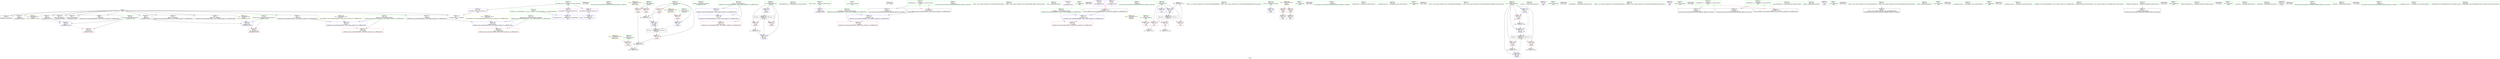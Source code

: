 digraph "SVFG" {
	label="SVFG";

	Node0x563b57dedda0 [shape=record,color=grey,label="{NodeID: 0\nNullPtr}"];
	Node0x563b57dedda0 -> Node0x563b57e05780[style=solid];
	Node0x563b57dedda0 -> Node0x563b57e05880[style=solid];
	Node0x563b57dedda0 -> Node0x563b57e05950[style=solid];
	Node0x563b57dedda0 -> Node0x563b57e05a20[style=solid];
	Node0x563b57dedda0 -> Node0x563b57e05af0[style=solid];
	Node0x563b57dedda0 -> Node0x563b57e05bc0[style=solid];
	Node0x563b57dedda0 -> Node0x563b57e05c90[style=solid];
	Node0x563b57dedda0 -> Node0x563b57e05d60[style=solid];
	Node0x563b57dedda0 -> Node0x563b57e05e30[style=solid];
	Node0x563b57dedda0 -> Node0x563b57e05f00[style=solid];
	Node0x563b57dedda0 -> Node0x563b57e05fd0[style=solid];
	Node0x563b57dedda0 -> Node0x563b57e09660[style=solid];
	Node0x563b57e21470 [shape=record,color=black,label="{NodeID: 263\n45 = PHI()\n}"];
	Node0x563b57e038b0 [shape=record,color=red,label="{NodeID: 97\n91\<--67\nsel\<--ehselector.slot\n__cxx_global_var_init.1\n}"];
	Node0x563b57e01790 [shape=record,color=green,label="{NodeID: 14\n146\<--1\n\<--dummyObj\nCan only get source location for instruction, argument, global var or function.}"];
	Node0x563b57e04410 [shape=record,color=red,label="{NodeID: 111\n207\<--182\n\<--l1\n_Z5solvev\n}"];
	Node0x563b57e04410 -> Node0x563b57e0f630[style=solid];
	Node0x563b57e02590 [shape=record,color=green,label="{NodeID: 28\n63\<--64\nref.tmp\<--ref.tmp_field_insensitive\n__cxx_global_var_init.1\n}"];
	Node0x563b57e09aa0 [shape=record,color=blue,label="{NodeID: 125\n127\<--136\nnrvo\<--\n_ZStplIcSt11char_traitsIcESaIcEENSt7__cxx1112basic_stringIT_T0_T1_EERKS8_PKS5_\n}"];
	Node0x563b57e09aa0 -> Node0x563b57e09b70[style=dashed];
	Node0x563b57e03240 [shape=record,color=green,label="{NodeID: 42\n131\<--132\nehselector.slot\<--ehselector.slot_field_insensitive\n_ZStplIcSt11char_traitsIcESaIcEENSt7__cxx1112basic_stringIT_T0_T1_EERKS8_PKS5_\n}"];
	Node0x563b57e03240 -> Node0x563b57e03cc0[style=solid];
	Node0x563b57e03240 -> Node0x563b57e09d10[style=solid];
	Node0x563b57e16340 [shape=record,color=black,label="{NodeID: 222\nMR_26V_3 = PHI(MR_26V_4, MR_26V_2, )\npts\{185 \}\n}"];
	Node0x563b57e16340 -> Node0x563b57e044e0[style=dashed];
	Node0x563b57e16340 -> Node0x563b57e045b0[style=dashed];
	Node0x563b57e16340 -> Node0x563b57e0a1f0[style=dashed];
	Node0x563b57e04f10 [shape=record,color=green,label="{NodeID: 56\n231\<--232\n_ZNSolsEPFRSoS_E\<--_ZNSolsEPFRSoS_E_field_insensitive\n}"];
	Node0x563b57e18680 [shape=record,color=yellow,style=double,label="{NodeID: 236\n12V_1 = ENCHI(MR_12V_0)\npts\{130 \}\nFun[_ZStplIcSt11char_traitsIcESaIcEENSt7__cxx1112basic_stringIT_T0_T1_EERKS8_PKS5_]}"];
	Node0x563b57e18680 -> Node0x563b57e09c40[style=dashed];
	Node0x563b57e05bc0 [shape=record,color=black,label="{NodeID: 70\n93\<--3\nlpad.val1\<--dummyVal\n__cxx_global_var_init.1\n}"];
	Node0x563b57e06810 [shape=record,color=purple,label="{NodeID: 84\n44\<--4\n\<--_ZStL8__ioinit\n__cxx_global_var_init\n}"];
	Node0x563b57e00fa0 [shape=record,color=green,label="{NodeID: 1\n7\<--1\n__dso_handle\<--dummyObj\nGlob }"];
	Node0x563b57e21570 [shape=record,color=black,label="{NodeID: 264\n117 = PHI()\n}"];
	Node0x563b57e03980 [shape=record,color=red,label="{NodeID: 98\n137\<--123\n\<--__lhs.addr\n_ZStplIcSt11char_traitsIcESaIcEENSt7__cxx1112basic_stringIT_T0_T1_EERKS8_PKS5_\n}"];
	Node0x563b57e01890 [shape=record,color=green,label="{NodeID: 15\n192\<--1\n\<--dummyObj\nCan only get source location for instruction, argument, global var or function.}"];
	Node0x563b57e044e0 [shape=record,color=red,label="{NodeID: 112\n216\<--184\n\<--res\n_Z5solvev\n}"];
	Node0x563b57e044e0 -> Node0x563b57e0f4f0[style=solid];
	Node0x563b57e02660 [shape=record,color=green,label="{NodeID: 29\n65\<--66\nexn.slot\<--exn.slot_field_insensitive\n__cxx_global_var_init.1\n}"];
	Node0x563b57e02660 -> Node0x563b57e037e0[style=solid];
	Node0x563b57e02660 -> Node0x563b57e09760[style=solid];
	Node0x563b57e09b70 [shape=record,color=blue,label="{NodeID: 126\n127\<--146\nnrvo\<--\n_ZStplIcSt11char_traitsIcESaIcEENSt7__cxx1112basic_stringIT_T0_T1_EERKS8_PKS5_\n}"];
	Node0x563b57e09b70 -> Node0x563b57e03b20[style=dashed];
	Node0x563b57e03310 [shape=record,color=green,label="{NodeID: 43\n139\<--140\n_ZNSt7__cxx1112basic_stringIcSt11char_traitsIcESaIcEEC1ERKS4_\<--_ZNSt7__cxx1112basic_stringIcSt11char_traitsIcESaIcEEC1ERKS4__field_insensitive\n}"];
	Node0x563b57e05010 [shape=record,color=green,label="{NodeID: 57\n245\<--246\nmain\<--main_field_insensitive\n}"];
	Node0x563b57e18760 [shape=record,color=yellow,style=double,label="{NodeID: 237\n14V_1 = ENCHI(MR_14V_0)\npts\{132 \}\nFun[_ZStplIcSt11char_traitsIcESaIcEENSt7__cxx1112basic_stringIT_T0_T1_EERKS8_PKS5_]}"];
	Node0x563b57e18760 -> Node0x563b57e09d10[style=dashed];
	Node0x563b57e05c90 [shape=record,color=black,label="{NodeID: 71\n149\<--3\n\<--dummyVal\n_ZStplIcSt11char_traitsIcESaIcEENSt7__cxx1112basic_stringIT_T0_T1_EERKS8_PKS5_\n}"];
	Node0x563b57e068e0 [shape=record,color=purple,label="{NodeID: 85\n72\<--11\n\<--.str\n__cxx_global_var_init.1\n}"];
	Node0x563b57e01030 [shape=record,color=green,label="{NodeID: 2\n11\<--1\n.str\<--dummyObj\nGlob }"];
	Node0x563b57e21670 [shape=record,color=black,label="{NodeID: 265\n169 = PHI()\n}"];
	Node0x563b57e03a50 [shape=record,color=red,label="{NodeID: 99\n141\<--125\n\<--__rhs.addr\n_ZStplIcSt11char_traitsIcESaIcEENSt7__cxx1112basic_stringIT_T0_T1_EERKS8_PKS5_\n}"];
	Node0x563b57e01990 [shape=record,color=green,label="{NodeID: 16\n204\<--1\n\<--dummyObj\nCan only get source location for instruction, argument, global var or function.}"];
	Node0x563b57e045b0 [shape=record,color=red,label="{NodeID: 113\n224\<--184\n\<--res\n_Z5solvev\n}"];
	Node0x563b57e02730 [shape=record,color=green,label="{NodeID: 30\n67\<--68\nehselector.slot\<--ehselector.slot_field_insensitive\n__cxx_global_var_init.1\n}"];
	Node0x563b57e02730 -> Node0x563b57e038b0[style=solid];
	Node0x563b57e02730 -> Node0x563b57e09830[style=solid];
	Node0x563b57e07f00 [shape=record,color=grey,label="{NodeID: 210\n283 = Binary(282, 204, )\n}"];
	Node0x563b57e07f00 -> Node0x563b57e0a530[style=solid];
	Node0x563b57e09c40 [shape=record,color=blue,label="{NodeID: 127\n129\<--150\nexn.slot\<--\n_ZStplIcSt11char_traitsIcESaIcEENSt7__cxx1112basic_stringIT_T0_T1_EERKS8_PKS5_\n}"];
	Node0x563b57e09c40 -> Node0x563b57e03bf0[style=dashed];
	Node0x563b57e03410 [shape=record,color=green,label="{NodeID: 44\n143\<--144\n_ZNSt7__cxx1112basic_stringIcSt11char_traitsIcESaIcEE6appendEPKc\<--_ZNSt7__cxx1112basic_stringIcSt11char_traitsIcESaIcEE6appendEPKc_field_insensitive\n}"];
	Node0x563b57e16d40 [shape=record,color=black,label="{NodeID: 224\nMR_24V_3 = PHI(MR_24V_4, MR_24V_2, )\npts\{183 \}\n}"];
	Node0x563b57e16d40 -> Node0x563b57e04340[style=dashed];
	Node0x563b57e16d40 -> Node0x563b57e04410[style=dashed];
	Node0x563b57e16d40 -> Node0x563b57e0a050[style=dashed];
	Node0x563b57e05110 [shape=record,color=green,label="{NodeID: 58\n248\<--249\nretval\<--retval_field_insensitive\nmain\n}"];
	Node0x563b57e05110 -> Node0x563b57e0a390[style=solid];
	Node0x563b57e18840 [shape=record,color=yellow,style=double,label="{NodeID: 238\n28V_1 = ENCHI(MR_28V_0)\npts\{1 \}\nFun[main]}"];
	Node0x563b57e18840 -> Node0x563b57e070c0[style=dashed];
	Node0x563b57e18840 -> Node0x563b57e07190[style=dashed];
	Node0x563b57e05d60 [shape=record,color=black,label="{NodeID: 72\n150\<--3\n\<--dummyVal\n_ZStplIcSt11char_traitsIcESaIcEENSt7__cxx1112basic_stringIT_T0_T1_EERKS8_PKS5_\n}"];
	Node0x563b57e05d60 -> Node0x563b57e09c40[style=solid];
	Node0x563b57e069b0 [shape=record,color=purple,label="{NodeID: 86\n113\<--16\n\<--.str.3\n__cxx_global_var_init.2\n|{<s0>8}}"];
	Node0x563b57e069b0:s0 -> Node0x563b57e224a0[style=solid,color=red];
	Node0x563b57e010c0 [shape=record,color=green,label="{NodeID: 3\n16\<--1\n.str.3\<--dummyObj\nGlob }"];
	Node0x563b57e21770 [shape=record,color=black,label="{NodeID: 266\n186 = PHI()\n}"];
	Node0x563b57e03b20 [shape=record,color=red,label="{NodeID: 100\n147\<--127\nnrvo.val\<--nrvo\n_ZStplIcSt11char_traitsIcESaIcEENSt7__cxx1112basic_stringIT_T0_T1_EERKS8_PKS5_\n}"];
	Node0x563b57e01a90 [shape=record,color=green,label="{NodeID: 17\n221\<--1\n\<--dummyObj\nCan only get source location for instruction, argument, global var or function.}"];
	Node0x563b57e04680 [shape=record,color=red,label="{NodeID: 114\n271\<--250\n\<--tst\nmain\n}"];
	Node0x563b57e04680 -> Node0x563b57e0ff30[style=solid];
	Node0x563b57e02800 [shape=record,color=green,label="{NodeID: 31\n70\<--71\n_ZNSaIcEC1Ev\<--_ZNSaIcEC1Ev_field_insensitive\n}"];
	Node0x563b57e08080 [shape=record,color=grey,label="{NodeID: 211\n275 = Binary(274, 204, )\n}"];
	Node0x563b57e09d10 [shape=record,color=blue,label="{NodeID: 128\n131\<--152\nehselector.slot\<--\n_ZStplIcSt11char_traitsIcESaIcEENSt7__cxx1112basic_stringIT_T0_T1_EERKS8_PKS5_\n}"];
	Node0x563b57e09d10 -> Node0x563b57e03cc0[style=dashed];
	Node0x563b57e03510 [shape=record,color=green,label="{NodeID: 45\n164\<--165\n__cxx_global_var_init.4\<--__cxx_global_var_init.4_field_insensitive\n}"];
	Node0x563b57e17240 [shape=record,color=yellow,style=double,label="{NodeID: 225\n16V_1 = ENCHI(MR_16V_0)\npts\{175 \}\nFun[_Z5solvev]}"];
	Node0x563b57e17240 -> Node0x563b57e03d90[style=dashed];
	Node0x563b57e051e0 [shape=record,color=green,label="{NodeID: 59\n250\<--251\ntst\<--tst_field_insensitive\nmain\n}"];
	Node0x563b57e051e0 -> Node0x563b57e04680[style=solid];
	Node0x563b57e05e30 [shape=record,color=black,label="{NodeID: 73\n152\<--3\n\<--dummyVal\n_ZStplIcSt11char_traitsIcESaIcEENSt7__cxx1112basic_stringIT_T0_T1_EERKS8_PKS5_\n}"];
	Node0x563b57e05e30 -> Node0x563b57e09d10[style=solid];
	Node0x563b57e06a80 [shape=record,color=purple,label="{NodeID: 87\n167\<--21\n\<--.str.5\n__cxx_global_var_init.4\n|{<s0>14}}"];
	Node0x563b57e06a80:s0 -> Node0x563b57e224a0[style=solid,color=red];
	Node0x563b57e01150 [shape=record,color=green,label="{NodeID: 4\n21\<--1\n.str.5\<--dummyObj\nGlob }"];
	Node0x563b57e218d0 [shape=record,color=black,label="{NodeID: 267\n189 = PHI()\n}"];
	Node0x563b57e03bf0 [shape=record,color=red,label="{NodeID: 101\n159\<--129\nexn\<--exn.slot\n_ZStplIcSt11char_traitsIcESaIcEENSt7__cxx1112basic_stringIT_T0_T1_EERKS8_PKS5_\n}"];
	Node0x563b57e01b90 [shape=record,color=green,label="{NodeID: 18\n4\<--6\n_ZStL8__ioinit\<--_ZStL8__ioinit_field_insensitive\nGlob }"];
	Node0x563b57e01b90 -> Node0x563b57e06810[style=solid];
	Node0x563b57e04750 [shape=record,color=red,label="{NodeID: 115\n270\<--252\n\<--i\nmain\n}"];
	Node0x563b57e04750 -> Node0x563b57e0ff30[style=solid];
	Node0x563b57e02900 [shape=record,color=green,label="{NodeID: 32\n74\<--75\n_ZNSt7__cxx1112basic_stringIcSt11char_traitsIcESaIcEEC1EPKcRKS3_\<--_ZNSt7__cxx1112basic_stringIcSt11char_traitsIcESaIcEEC1EPKcRKS3__field_insensitive\n}"];
	Node0x563b57e0f4f0 [shape=record,color=grey,label="{NodeID: 212\n217 = Binary(216, 204, )\n}"];
	Node0x563b57e0f4f0 -> Node0x563b57e0a1f0[style=solid];
	Node0x563b57e09de0 [shape=record,color=blue,label="{NodeID: 129\n180\<--192\ncnt\<--\n_Z5solvev\n}"];
	Node0x563b57e09de0 -> Node0x563b57e040d0[style=dashed];
	Node0x563b57e09de0 -> Node0x563b57e09f80[style=dashed];
	Node0x563b57e09de0 -> Node0x563b57e15e40[style=dashed];
	Node0x563b57e03610 [shape=record,color=green,label="{NodeID: 46\n171\<--172\n_Z5solvev\<--_Z5solvev_field_insensitive\n}"];
	Node0x563b57e17d60 [shape=record,color=yellow,style=double,label="{NodeID: 226\n18V_1 = ENCHI(MR_18V_0)\npts\{177 \}\nFun[_Z5solvev]}"];
	Node0x563b57e17d60 -> Node0x563b57e03e60[style=dashed];
	Node0x563b57e052b0 [shape=record,color=green,label="{NodeID: 60\n252\<--253\ni\<--i_field_insensitive\nmain\n}"];
	Node0x563b57e052b0 -> Node0x563b57e04750[style=solid];
	Node0x563b57e052b0 -> Node0x563b57e092c0[style=solid];
	Node0x563b57e052b0 -> Node0x563b57e09390[style=solid];
	Node0x563b57e052b0 -> Node0x563b57e0a460[style=solid];
	Node0x563b57e052b0 -> Node0x563b57e0a530[style=solid];
	Node0x563b57e18a30 [shape=record,color=yellow,style=double,label="{NodeID: 240\n32V_1 = ENCHI(MR_32V_0)\npts\{251 \}\nFun[main]}"];
	Node0x563b57e18a30 -> Node0x563b57e04680[style=dashed];
	Node0x563b57e05f00 [shape=record,color=black,label="{NodeID: 74\n161\<--3\nlpad.val\<--dummyVal\n_ZStplIcSt11char_traitsIcESaIcEENSt7__cxx1112basic_stringIT_T0_T1_EERKS8_PKS5_\n}"];
	Node0x563b57e06b50 [shape=record,color=purple,label="{NodeID: 88\n259\<--25\n\<--.str.6\nmain\n}"];
	Node0x563b57e011e0 [shape=record,color=green,label="{NodeID: 5\n23\<--1\n_ZSt3cin\<--dummyObj\nGlob }"];
	Node0x563b57e219d0 [shape=record,color=black,label="{NodeID: 268\n190 = PHI()\n}"];
	Node0x563b57e03cc0 [shape=record,color=red,label="{NodeID: 102\n160\<--131\nsel\<--ehselector.slot\n_ZStplIcSt11char_traitsIcESaIcEENSt7__cxx1112basic_stringIT_T0_T1_EERKS8_PKS5_\n}"];
	Node0x563b57e01c90 [shape=record,color=green,label="{NodeID: 19\n8\<--10\n_ZL4taskB5cxx11\<--_ZL4taskB5cxx11_field_insensitive\nGlob |{|<s1>8|<s2>14}}"];
	Node0x563b57e01c90 -> Node0x563b57e060a0[style=solid];
	Node0x563b57e01c90:s1 -> Node0x563b57e22350[style=solid,color=red];
	Node0x563b57e01c90:s2 -> Node0x563b57e22350[style=solid,color=red];
	Node0x563b57e092c0 [shape=record,color=red,label="{NodeID: 116\n274\<--252\n\<--i\nmain\n}"];
	Node0x563b57e092c0 -> Node0x563b57e08080[style=solid];
	Node0x563b57e02a00 [shape=record,color=green,label="{NodeID: 33\n77\<--78\n_ZNSaIcED1Ev\<--_ZNSaIcED1Ev_field_insensitive\n}"];
	Node0x563b57e0f630 [shape=record,color=grey,label="{NodeID: 213\n208 = Binary(207, 206, )\n}"];
	Node0x563b57e0f630 -> Node0x563b57e0a050[style=solid];
	Node0x563b57e09eb0 [shape=record,color=blue,label="{NodeID: 130\n182\<--193\nl1\<--\n_Z5solvev\n}"];
	Node0x563b57e09eb0 -> Node0x563b57e16d40[style=dashed];
	Node0x563b57e03710 [shape=record,color=green,label="{NodeID: 47\n174\<--175\nl\<--l_field_insensitive\n_Z5solvev\n}"];
	Node0x563b57e03710 -> Node0x563b57e03d90[style=solid];
	Node0x563b57e17e40 [shape=record,color=yellow,style=double,label="{NodeID: 227\n20V_1 = ENCHI(MR_20V_0)\npts\{179 \}\nFun[_Z5solvev]}"];
	Node0x563b57e17e40 -> Node0x563b57e03f30[style=dashed];
	Node0x563b57e17e40 -> Node0x563b57e04000[style=dashed];
	Node0x563b57e05380 [shape=record,color=green,label="{NodeID: 61\n256\<--257\n_ZNKSt7__cxx1112basic_stringIcSt11char_traitsIcESaIcEE4dataEv\<--_ZNKSt7__cxx1112basic_stringIcSt11char_traitsIcESaIcEE4dataEv_field_insensitive\n}"];
	Node0x563b57e05fd0 [shape=record,color=black,label="{NodeID: 75\n162\<--3\nlpad.val1\<--dummyVal\n_ZStplIcSt11char_traitsIcESaIcEENSt7__cxx1112basic_stringIT_T0_T1_EERKS8_PKS5_\n}"];
	Node0x563b57e06c20 [shape=record,color=purple,label="{NodeID: 89\n265\<--28\n\<--.str.7\nmain\n}"];
	Node0x563b57e01270 [shape=record,color=green,label="{NodeID: 6\n24\<--1\n_ZSt4cout\<--dummyObj\nGlob }"];
	Node0x563b57e21aa0 [shape=record,color=black,label="{NodeID: 269\n225 = PHI()\n}"];
	Node0x563b57e03d90 [shape=record,color=red,label="{NodeID: 103\n193\<--174\n\<--l\n_Z5solvev\n}"];
	Node0x563b57e03d90 -> Node0x563b57e09eb0[style=solid];
	Node0x563b57e01d90 [shape=record,color=green,label="{NodeID: 20\n13\<--15\n_ZL3inpB5cxx11\<--_ZL3inpB5cxx11_field_insensitive\nGlob |{|<s1>8}}"];
	Node0x563b57e01d90 -> Node0x563b57e061a0[style=solid];
	Node0x563b57e01d90:s1 -> Node0x563b57e21ed0[style=solid,color=red];
	Node0x563b57e09390 [shape=record,color=red,label="{NodeID: 117\n282\<--252\n\<--i\nmain\n}"];
	Node0x563b57e09390 -> Node0x563b57e07f00[style=solid];
	Node0x563b57e02b00 [shape=record,color=green,label="{NodeID: 34\n101\<--102\n__gxx_personality_v0\<--__gxx_personality_v0_field_insensitive\n}"];
	Node0x563b57e0f7b0 [shape=record,color=grey,label="{NodeID: 214\n203 = Binary(202, 204, )\n}"];
	Node0x563b57e0f7b0 -> Node0x563b57e09f80[style=solid];
	Node0x563b57e09f80 [shape=record,color=blue,label="{NodeID: 131\n180\<--203\ncnt\<--inc\n_Z5solvev\n}"];
	Node0x563b57e09f80 -> Node0x563b57e040d0[style=dashed];
	Node0x563b57e09f80 -> Node0x563b57e09f80[style=dashed];
	Node0x563b57e09f80 -> Node0x563b57e15e40[style=dashed];
	Node0x563b57e04800 [shape=record,color=green,label="{NodeID: 48\n176\<--177\np\<--p_field_insensitive\n_Z5solvev\n}"];
	Node0x563b57e04800 -> Node0x563b57e03e60[style=solid];
	Node0x563b57e05480 [shape=record,color=green,label="{NodeID: 62\n261\<--262\nfreopen\<--freopen_field_insensitive\n}"];
	Node0x563b57e060a0 [shape=record,color=black,label="{NodeID: 76\n9\<--8\n\<--_ZL4taskB5cxx11\nCan only get source location for instruction, argument, global var or function.}"];
	Node0x563b57e06cf0 [shape=record,color=purple,label="{NodeID: 90\n276\<--31\n\<--.str.8\nmain\n}"];
	Node0x563b57e01300 [shape=record,color=green,label="{NodeID: 7\n25\<--1\n.str.6\<--dummyObj\nGlob }"];
	Node0x563b57e21bd0 [shape=record,color=black,label="{NodeID: 270\n228 = PHI()\n}"];
	Node0x563b57e03e60 [shape=record,color=red,label="{NodeID: 104\n199\<--176\n\<--p\n_Z5solvev\n}"];
	Node0x563b57e03e60 -> Node0x563b57e0fdb0[style=solid];
	Node0x563b57e01e90 [shape=record,color=green,label="{NodeID: 21\n18\<--20\n_ZL3oupB5cxx11\<--_ZL3oupB5cxx11_field_insensitive\nGlob |{|<s1>14}}"];
	Node0x563b57e01e90 -> Node0x563b57e062a0[style=solid];
	Node0x563b57e01e90:s1 -> Node0x563b57e21ed0[style=solid,color=red];
	Node0x563b57e09460 [shape=record,color=blue,label="{NodeID: 118\n309\<--34\nllvm.global_ctors_0\<--\nGlob }"];
	Node0x563b57e02c00 [shape=record,color=green,label="{NodeID: 35\n81\<--107\n_ZNSt7__cxx1112basic_stringIcSt11char_traitsIcESaIcEED1Ev\<--_ZNSt7__cxx1112basic_stringIcSt11char_traitsIcESaIcEED1Ev_field_insensitive\n}"];
	Node0x563b57e02c00 -> Node0x563b57e064a0[style=solid];
	Node0x563b57e0f930 [shape=record,color=grey,label="{NodeID: 215\n220 = Binary(219, 221, )\n}"];
	Node0x563b57e0f930 -> Node0x563b57e0a2c0[style=solid];
	Node0x563b57e0a050 [shape=record,color=blue,label="{NodeID: 132\n182\<--208\nl1\<--mul3\n_Z5solvev\n}"];
	Node0x563b57e0a050 -> Node0x563b57e16d40[style=dashed];
	Node0x563b57e048d0 [shape=record,color=green,label="{NodeID: 49\n178\<--179\nc\<--c_field_insensitive\n_Z5solvev\n}"];
	Node0x563b57e048d0 -> Node0x563b57e03f30[style=solid];
	Node0x563b57e048d0 -> Node0x563b57e04000[style=solid];
	Node0x563b57e05580 [shape=record,color=green,label="{NodeID: 63\n278\<--279\nprintf\<--printf_field_insensitive\n}"];
	Node0x563b57e061a0 [shape=record,color=black,label="{NodeID: 77\n14\<--13\n\<--_ZL3inpB5cxx11\nCan only get source location for instruction, argument, global var or function.}"];
	Node0x563b57e06dc0 [shape=record,color=purple,label="{NodeID: 91\n309\<--33\nllvm.global_ctors_0\<--llvm.global_ctors\nGlob }"];
	Node0x563b57e06dc0 -> Node0x563b57e09460[style=solid];
	Node0x563b57e01390 [shape=record,color=green,label="{NodeID: 8\n27\<--1\nstdin\<--dummyObj\nGlob }"];
	Node0x563b57e21ca0 [shape=record,color=black,label="{NodeID: 271\n255 = PHI()\n}"];
	Node0x563b57e03f30 [shape=record,color=red,label="{NodeID: 105\n197\<--178\n\<--c\n_Z5solvev\n}"];
	Node0x563b57e03f30 -> Node0x563b57e0fab0[style=solid];
	Node0x563b57e01f90 [shape=record,color=green,label="{NodeID: 22\n33\<--37\nllvm.global_ctors\<--llvm.global_ctors_field_insensitive\nGlob }"];
	Node0x563b57e01f90 -> Node0x563b57e06dc0[style=solid];
	Node0x563b57e01f90 -> Node0x563b57e06ec0[style=solid];
	Node0x563b57e01f90 -> Node0x563b57e06fc0[style=solid];
	Node0x563b57e09560 [shape=record,color=blue,label="{NodeID: 119\n310\<--35\nllvm.global_ctors_1\<--_GLOBAL__sub_I_SergeyFedorov_1_0.cpp\nGlob }"];
	Node0x563b57e02d00 [shape=record,color=green,label="{NodeID: 36\n110\<--111\n__cxx_global_var_init.2\<--__cxx_global_var_init.2_field_insensitive\n}"];
	Node0x563b57e0fab0 [shape=record,color=grey,label="{NodeID: 216\n198 = Binary(196, 197, )\n}"];
	Node0x563b57e0fab0 -> Node0x563b57e0fdb0[style=solid];
	Node0x563b57e0a120 [shape=record,color=blue,label="{NodeID: 133\n184\<--192\nres\<--\n_Z5solvev\n}"];
	Node0x563b57e0a120 -> Node0x563b57e16340[style=dashed];
	Node0x563b57e049a0 [shape=record,color=green,label="{NodeID: 50\n180\<--181\ncnt\<--cnt_field_insensitive\n_Z5solvev\n}"];
	Node0x563b57e049a0 -> Node0x563b57e040d0[style=solid];
	Node0x563b57e049a0 -> Node0x563b57e041a0[style=solid];
	Node0x563b57e049a0 -> Node0x563b57e04270[style=solid];
	Node0x563b57e049a0 -> Node0x563b57e09de0[style=solid];
	Node0x563b57e049a0 -> Node0x563b57e09f80[style=solid];
	Node0x563b57e049a0 -> Node0x563b57e0a2c0[style=solid];
	Node0x563b57e05680 [shape=record,color=green,label="{NodeID: 64\n35\<--302\n_GLOBAL__sub_I_SergeyFedorov_1_0.cpp\<--_GLOBAL__sub_I_SergeyFedorov_1_0.cpp_field_insensitive\n}"];
	Node0x563b57e05680 -> Node0x563b57e09560[style=solid];
	Node0x563b57e062a0 [shape=record,color=black,label="{NodeID: 78\n19\<--18\n\<--_ZL3oupB5cxx11\nCan only get source location for instruction, argument, global var or function.}"];
	Node0x563b57e06ec0 [shape=record,color=purple,label="{NodeID: 92\n310\<--33\nllvm.global_ctors_1\<--llvm.global_ctors\nGlob }"];
	Node0x563b57e06ec0 -> Node0x563b57e09560[style=solid];
	Node0x563b57e01420 [shape=record,color=green,label="{NodeID: 9\n28\<--1\n.str.7\<--dummyObj\nGlob }"];
	Node0x563b57e21dd0 [shape=record,color=black,label="{NodeID: 272\n263 = PHI()\n}"];
	Node0x563b57e04000 [shape=record,color=red,label="{NodeID: 106\n206\<--178\n\<--c\n_Z5solvev\n}"];
	Node0x563b57e04000 -> Node0x563b57e0f630[style=solid];
	Node0x563b57e02090 [shape=record,color=green,label="{NodeID: 23\n38\<--39\n__cxx_global_var_init\<--__cxx_global_var_init_field_insensitive\n}"];
	Node0x563b57e09660 [shape=record,color=blue, style = dotted,label="{NodeID: 120\n311\<--3\nllvm.global_ctors_2\<--dummyVal\nGlob }"];
	Node0x563b57e02e00 [shape=record,color=green,label="{NodeID: 37\n115\<--116\n_ZStplIcSt11char_traitsIcESaIcEENSt7__cxx1112basic_stringIT_T0_T1_EERKS8_PKS5_\<--_ZStplIcSt11char_traitsIcESaIcEENSt7__cxx1112basic_stringIT_T0_T1_EERKS8_PKS5__field_insensitive\n}"];
	Node0x563b57e0fc30 [shape=record,color=grey,label="{NodeID: 217\n214 = cmp(213, 204, )\n}"];
	Node0x563b57e0a1f0 [shape=record,color=blue,label="{NodeID: 134\n184\<--217\nres\<--inc7\n_Z5solvev\n}"];
	Node0x563b57e0a1f0 -> Node0x563b57e16340[style=dashed];
	Node0x563b57e04a70 [shape=record,color=green,label="{NodeID: 51\n182\<--183\nl1\<--l1_field_insensitive\n_Z5solvev\n}"];
	Node0x563b57e04a70 -> Node0x563b57e04340[style=solid];
	Node0x563b57e04a70 -> Node0x563b57e04410[style=solid];
	Node0x563b57e04a70 -> Node0x563b57e09eb0[style=solid];
	Node0x563b57e04a70 -> Node0x563b57e0a050[style=solid];
	Node0x563b57e181c0 [shape=record,color=yellow,style=double,label="{NodeID: 231\n2V_1 = ENCHI(MR_2V_0)\npts\{66 \}\nFun[__cxx_global_var_init.1]}"];
	Node0x563b57e181c0 -> Node0x563b57e09760[style=dashed];
	Node0x563b57e05780 [shape=record,color=black,label="{NodeID: 65\n2\<--3\ndummyVal\<--dummyVal\n}"];
	Node0x563b57e063a0 [shape=record,color=black,label="{NodeID: 79\n46\<--47\n\<--_ZNSt8ios_base4InitD1Ev\nCan only get source location for instruction, argument, global var or function.}"];
	Node0x563b57e20d10 [shape=record,color=black,label="{NodeID: 259\n142 = PHI()\n}"];
	Node0x563b57e06fc0 [shape=record,color=purple,label="{NodeID: 93\n311\<--33\nllvm.global_ctors_2\<--llvm.global_ctors\nGlob }"];
	Node0x563b57e06fc0 -> Node0x563b57e09660[style=solid];
	Node0x563b57e014b0 [shape=record,color=green,label="{NodeID: 10\n30\<--1\nstdout\<--dummyObj\nGlob }"];
	Node0x563b57e21ed0 [shape=record,color=black,label="{NodeID: 273\n120 = PHI(13, 18, )\n0th arg _ZStplIcSt11char_traitsIcESaIcEENSt7__cxx1112basic_stringIT_T0_T1_EERKS8_PKS5_ }"];
	Node0x563b57e040d0 [shape=record,color=red,label="{NodeID: 107\n202\<--180\n\<--cnt\n_Z5solvev\n}"];
	Node0x563b57e040d0 -> Node0x563b57e0f7b0[style=solid];
	Node0x563b57e02190 [shape=record,color=green,label="{NodeID: 24\n42\<--43\n_ZNSt8ios_base4InitC1Ev\<--_ZNSt8ios_base4InitC1Ev_field_insensitive\n}"];
	Node0x563b57e09760 [shape=record,color=blue,label="{NodeID: 121\n65\<--84\nexn.slot\<--\n__cxx_global_var_init.1\n}"];
	Node0x563b57e09760 -> Node0x563b57e037e0[style=dashed];
	Node0x563b57e02f00 [shape=record,color=green,label="{NodeID: 38\n123\<--124\n__lhs.addr\<--__lhs.addr_field_insensitive\n_ZStplIcSt11char_traitsIcESaIcEENSt7__cxx1112basic_stringIT_T0_T1_EERKS8_PKS5_\n}"];
	Node0x563b57e02f00 -> Node0x563b57e03980[style=solid];
	Node0x563b57e02f00 -> Node0x563b57e09900[style=solid];
	Node0x563b57e0fdb0 [shape=record,color=grey,label="{NodeID: 218\n200 = cmp(198, 199, )\n}"];
	Node0x563b57e0a2c0 [shape=record,color=blue,label="{NodeID: 135\n180\<--220\ncnt\<--div\n_Z5solvev\n}"];
	Node0x563b57e0a2c0 -> Node0x563b57e15e40[style=dashed];
	Node0x563b57e04b40 [shape=record,color=green,label="{NodeID: 52\n184\<--185\nres\<--res_field_insensitive\n_Z5solvev\n}"];
	Node0x563b57e04b40 -> Node0x563b57e044e0[style=solid];
	Node0x563b57e04b40 -> Node0x563b57e045b0[style=solid];
	Node0x563b57e04b40 -> Node0x563b57e0a120[style=solid];
	Node0x563b57e04b40 -> Node0x563b57e0a1f0[style=solid];
	Node0x563b57e182d0 [shape=record,color=yellow,style=double,label="{NodeID: 232\n4V_1 = ENCHI(MR_4V_0)\npts\{68 \}\nFun[__cxx_global_var_init.1]}"];
	Node0x563b57e182d0 -> Node0x563b57e09830[style=dashed];
	Node0x563b57e05880 [shape=record,color=black,label="{NodeID: 66\n83\<--3\n\<--dummyVal\n__cxx_global_var_init.1\n}"];
	Node0x563b57e064a0 [shape=record,color=black,label="{NodeID: 80\n80\<--81\n\<--_ZNSt7__cxx1112basic_stringIcSt11char_traitsIcESaIcEED1Ev\nCan only get source location for instruction, argument, global var or function.}"];
	Node0x563b57e20970 [shape=record,color=black,label="{NodeID: 260\n79 = PHI()\n}"];
	Node0x563b57e070c0 [shape=record,color=red,label="{NodeID: 94\n258\<--27\n\<--stdin\nmain\n}"];
	Node0x563b57e070c0 -> Node0x563b57e06670[style=solid];
	Node0x563b57e01540 [shape=record,color=green,label="{NodeID: 11\n31\<--1\n.str.8\<--dummyObj\nGlob }"];
	Node0x563b57e22350 [shape=record,color=black,label="{NodeID: 274\n121 = PHI(8, 8, )\n1st arg _ZStplIcSt11char_traitsIcESaIcEENSt7__cxx1112basic_stringIT_T0_T1_EERKS8_PKS5_ }"];
	Node0x563b57e22350 -> Node0x563b57e09900[style=solid];
	Node0x563b57e041a0 [shape=record,color=red,label="{NodeID: 108\n213\<--180\n\<--cnt\n_Z5solvev\n}"];
	Node0x563b57e041a0 -> Node0x563b57e0fc30[style=solid];
	Node0x563b57e02290 [shape=record,color=green,label="{NodeID: 25\n48\<--49\n__cxa_atexit\<--__cxa_atexit_field_insensitive\n}"];
	Node0x563b57e09830 [shape=record,color=blue,label="{NodeID: 122\n67\<--86\nehselector.slot\<--\n__cxx_global_var_init.1\n}"];
	Node0x563b57e09830 -> Node0x563b57e038b0[style=dashed];
	Node0x563b57e02fd0 [shape=record,color=green,label="{NodeID: 39\n125\<--126\n__rhs.addr\<--__rhs.addr_field_insensitive\n_ZStplIcSt11char_traitsIcESaIcEENSt7__cxx1112basic_stringIT_T0_T1_EERKS8_PKS5_\n}"];
	Node0x563b57e02fd0 -> Node0x563b57e03a50[style=solid];
	Node0x563b57e02fd0 -> Node0x563b57e099d0[style=solid];
	Node0x563b57e0ff30 [shape=record,color=grey,label="{NodeID: 219\n272 = cmp(270, 271, )\n}"];
	Node0x563b57e0a390 [shape=record,color=blue,label="{NodeID: 136\n248\<--192\nretval\<--\nmain\n}"];
	Node0x563b57e04c10 [shape=record,color=green,label="{NodeID: 53\n187\<--188\n_ZNSirsERi\<--_ZNSirsERi_field_insensitive\n}"];
	Node0x563b57e05950 [shape=record,color=black,label="{NodeID: 67\n84\<--3\n\<--dummyVal\n__cxx_global_var_init.1\n}"];
	Node0x563b57e05950 -> Node0x563b57e09760[style=solid];
	Node0x563b57e065a0 [shape=record,color=black,label="{NodeID: 81\n247\<--192\nmain_ret\<--\nmain\n}"];
	Node0x563b57e21270 [shape=record,color=black,label="{NodeID: 261\n267 = PHI()\n}"];
	Node0x563b57e07190 [shape=record,color=red,label="{NodeID: 95\n264\<--30\n\<--stdout\nmain\n}"];
	Node0x563b57e07190 -> Node0x563b57e06740[style=solid];
	Node0x563b57e015d0 [shape=record,color=green,label="{NodeID: 12\n34\<--1\n\<--dummyObj\nCan only get source location for instruction, argument, global var or function.}"];
	Node0x563b57e224a0 [shape=record,color=black,label="{NodeID: 275\n122 = PHI(113, 167, )\n2nd arg _ZStplIcSt11char_traitsIcESaIcEENSt7__cxx1112basic_stringIT_T0_T1_EERKS8_PKS5_ }"];
	Node0x563b57e224a0 -> Node0x563b57e099d0[style=solid];
	Node0x563b57e04270 [shape=record,color=red,label="{NodeID: 109\n219\<--180\n\<--cnt\n_Z5solvev\n}"];
	Node0x563b57e04270 -> Node0x563b57e0f930[style=solid];
	Node0x563b57e02390 [shape=record,color=green,label="{NodeID: 26\n47\<--53\n_ZNSt8ios_base4InitD1Ev\<--_ZNSt8ios_base4InitD1Ev_field_insensitive\n}"];
	Node0x563b57e02390 -> Node0x563b57e063a0[style=solid];
	Node0x563b57e09900 [shape=record,color=blue,label="{NodeID: 123\n123\<--121\n__lhs.addr\<--__lhs\n_ZStplIcSt11char_traitsIcESaIcEENSt7__cxx1112basic_stringIT_T0_T1_EERKS8_PKS5_\n}"];
	Node0x563b57e09900 -> Node0x563b57e03980[style=dashed];
	Node0x563b57e030a0 [shape=record,color=green,label="{NodeID: 40\n127\<--128\nnrvo\<--nrvo_field_insensitive\n_ZStplIcSt11char_traitsIcESaIcEENSt7__cxx1112basic_stringIT_T0_T1_EERKS8_PKS5_\n}"];
	Node0x563b57e030a0 -> Node0x563b57e03b20[style=solid];
	Node0x563b57e030a0 -> Node0x563b57e09aa0[style=solid];
	Node0x563b57e030a0 -> Node0x563b57e09b70[style=solid];
	Node0x563b57e15940 [shape=record,color=black,label="{NodeID: 220\nMR_34V_3 = PHI(MR_34V_4, MR_34V_2, )\npts\{253 \}\n}"];
	Node0x563b57e15940 -> Node0x563b57e04750[style=dashed];
	Node0x563b57e15940 -> Node0x563b57e092c0[style=dashed];
	Node0x563b57e15940 -> Node0x563b57e09390[style=dashed];
	Node0x563b57e15940 -> Node0x563b57e0a530[style=dashed];
	Node0x563b57e0a460 [shape=record,color=blue,label="{NodeID: 137\n252\<--192\ni\<--\nmain\n}"];
	Node0x563b57e0a460 -> Node0x563b57e15940[style=dashed];
	Node0x563b57e04d10 [shape=record,color=green,label="{NodeID: 54\n226\<--227\n_ZNSolsEi\<--_ZNSolsEi_field_insensitive\n}"];
	Node0x563b57e05a20 [shape=record,color=black,label="{NodeID: 68\n86\<--3\n\<--dummyVal\n__cxx_global_var_init.1\n}"];
	Node0x563b57e05a20 -> Node0x563b57e09830[style=solid];
	Node0x563b57e06670 [shape=record,color=black,label="{NodeID: 82\n260\<--258\ncall1\<--\nmain\n}"];
	Node0x563b57e21370 [shape=record,color=black,label="{NodeID: 262\n277 = PHI()\n}"];
	Node0x563b57e037e0 [shape=record,color=red,label="{NodeID: 96\n90\<--65\nexn\<--exn.slot\n__cxx_global_var_init.1\n}"];
	Node0x563b57e01690 [shape=record,color=green,label="{NodeID: 13\n136\<--1\n\<--dummyObj\nCan only get source location for instruction, argument, global var or function.}"];
	Node0x563b57e04340 [shape=record,color=red,label="{NodeID: 110\n196\<--182\n\<--l1\n_Z5solvev\n}"];
	Node0x563b57e04340 -> Node0x563b57e0fab0[style=solid];
	Node0x563b57e02490 [shape=record,color=green,label="{NodeID: 27\n60\<--61\n__cxx_global_var_init.1\<--__cxx_global_var_init.1_field_insensitive\n}"];
	Node0x563b57e099d0 [shape=record,color=blue,label="{NodeID: 124\n125\<--122\n__rhs.addr\<--__rhs\n_ZStplIcSt11char_traitsIcESaIcEENSt7__cxx1112basic_stringIT_T0_T1_EERKS8_PKS5_\n}"];
	Node0x563b57e099d0 -> Node0x563b57e03a50[style=dashed];
	Node0x563b57e03170 [shape=record,color=green,label="{NodeID: 41\n129\<--130\nexn.slot\<--exn.slot_field_insensitive\n_ZStplIcSt11char_traitsIcESaIcEENSt7__cxx1112basic_stringIT_T0_T1_EERKS8_PKS5_\n}"];
	Node0x563b57e03170 -> Node0x563b57e03bf0[style=solid];
	Node0x563b57e03170 -> Node0x563b57e09c40[style=solid];
	Node0x563b57e15e40 [shape=record,color=black,label="{NodeID: 221\nMR_22V_5 = PHI(MR_22V_6, MR_22V_3, )\npts\{181 \}\n}"];
	Node0x563b57e15e40 -> Node0x563b57e041a0[style=dashed];
	Node0x563b57e15e40 -> Node0x563b57e04270[style=dashed];
	Node0x563b57e15e40 -> Node0x563b57e0a2c0[style=dashed];
	Node0x563b57e0a530 [shape=record,color=blue,label="{NodeID: 138\n252\<--283\ni\<--inc\nmain\n}"];
	Node0x563b57e0a530 -> Node0x563b57e15940[style=dashed];
	Node0x563b57e04e10 [shape=record,color=green,label="{NodeID: 55\n229\<--230\n_ZSt4endlIcSt11char_traitsIcEERSt13basic_ostreamIT_T0_ES6_\<--_ZSt4endlIcSt11char_traitsIcEERSt13basic_ostreamIT_T0_ES6__field_insensitive\n}"];
	Node0x563b57e05af0 [shape=record,color=black,label="{NodeID: 69\n92\<--3\nlpad.val\<--dummyVal\n__cxx_global_var_init.1\n}"];
	Node0x563b57e06740 [shape=record,color=black,label="{NodeID: 83\n266\<--264\ncall3\<--\nmain\n}"];
}
